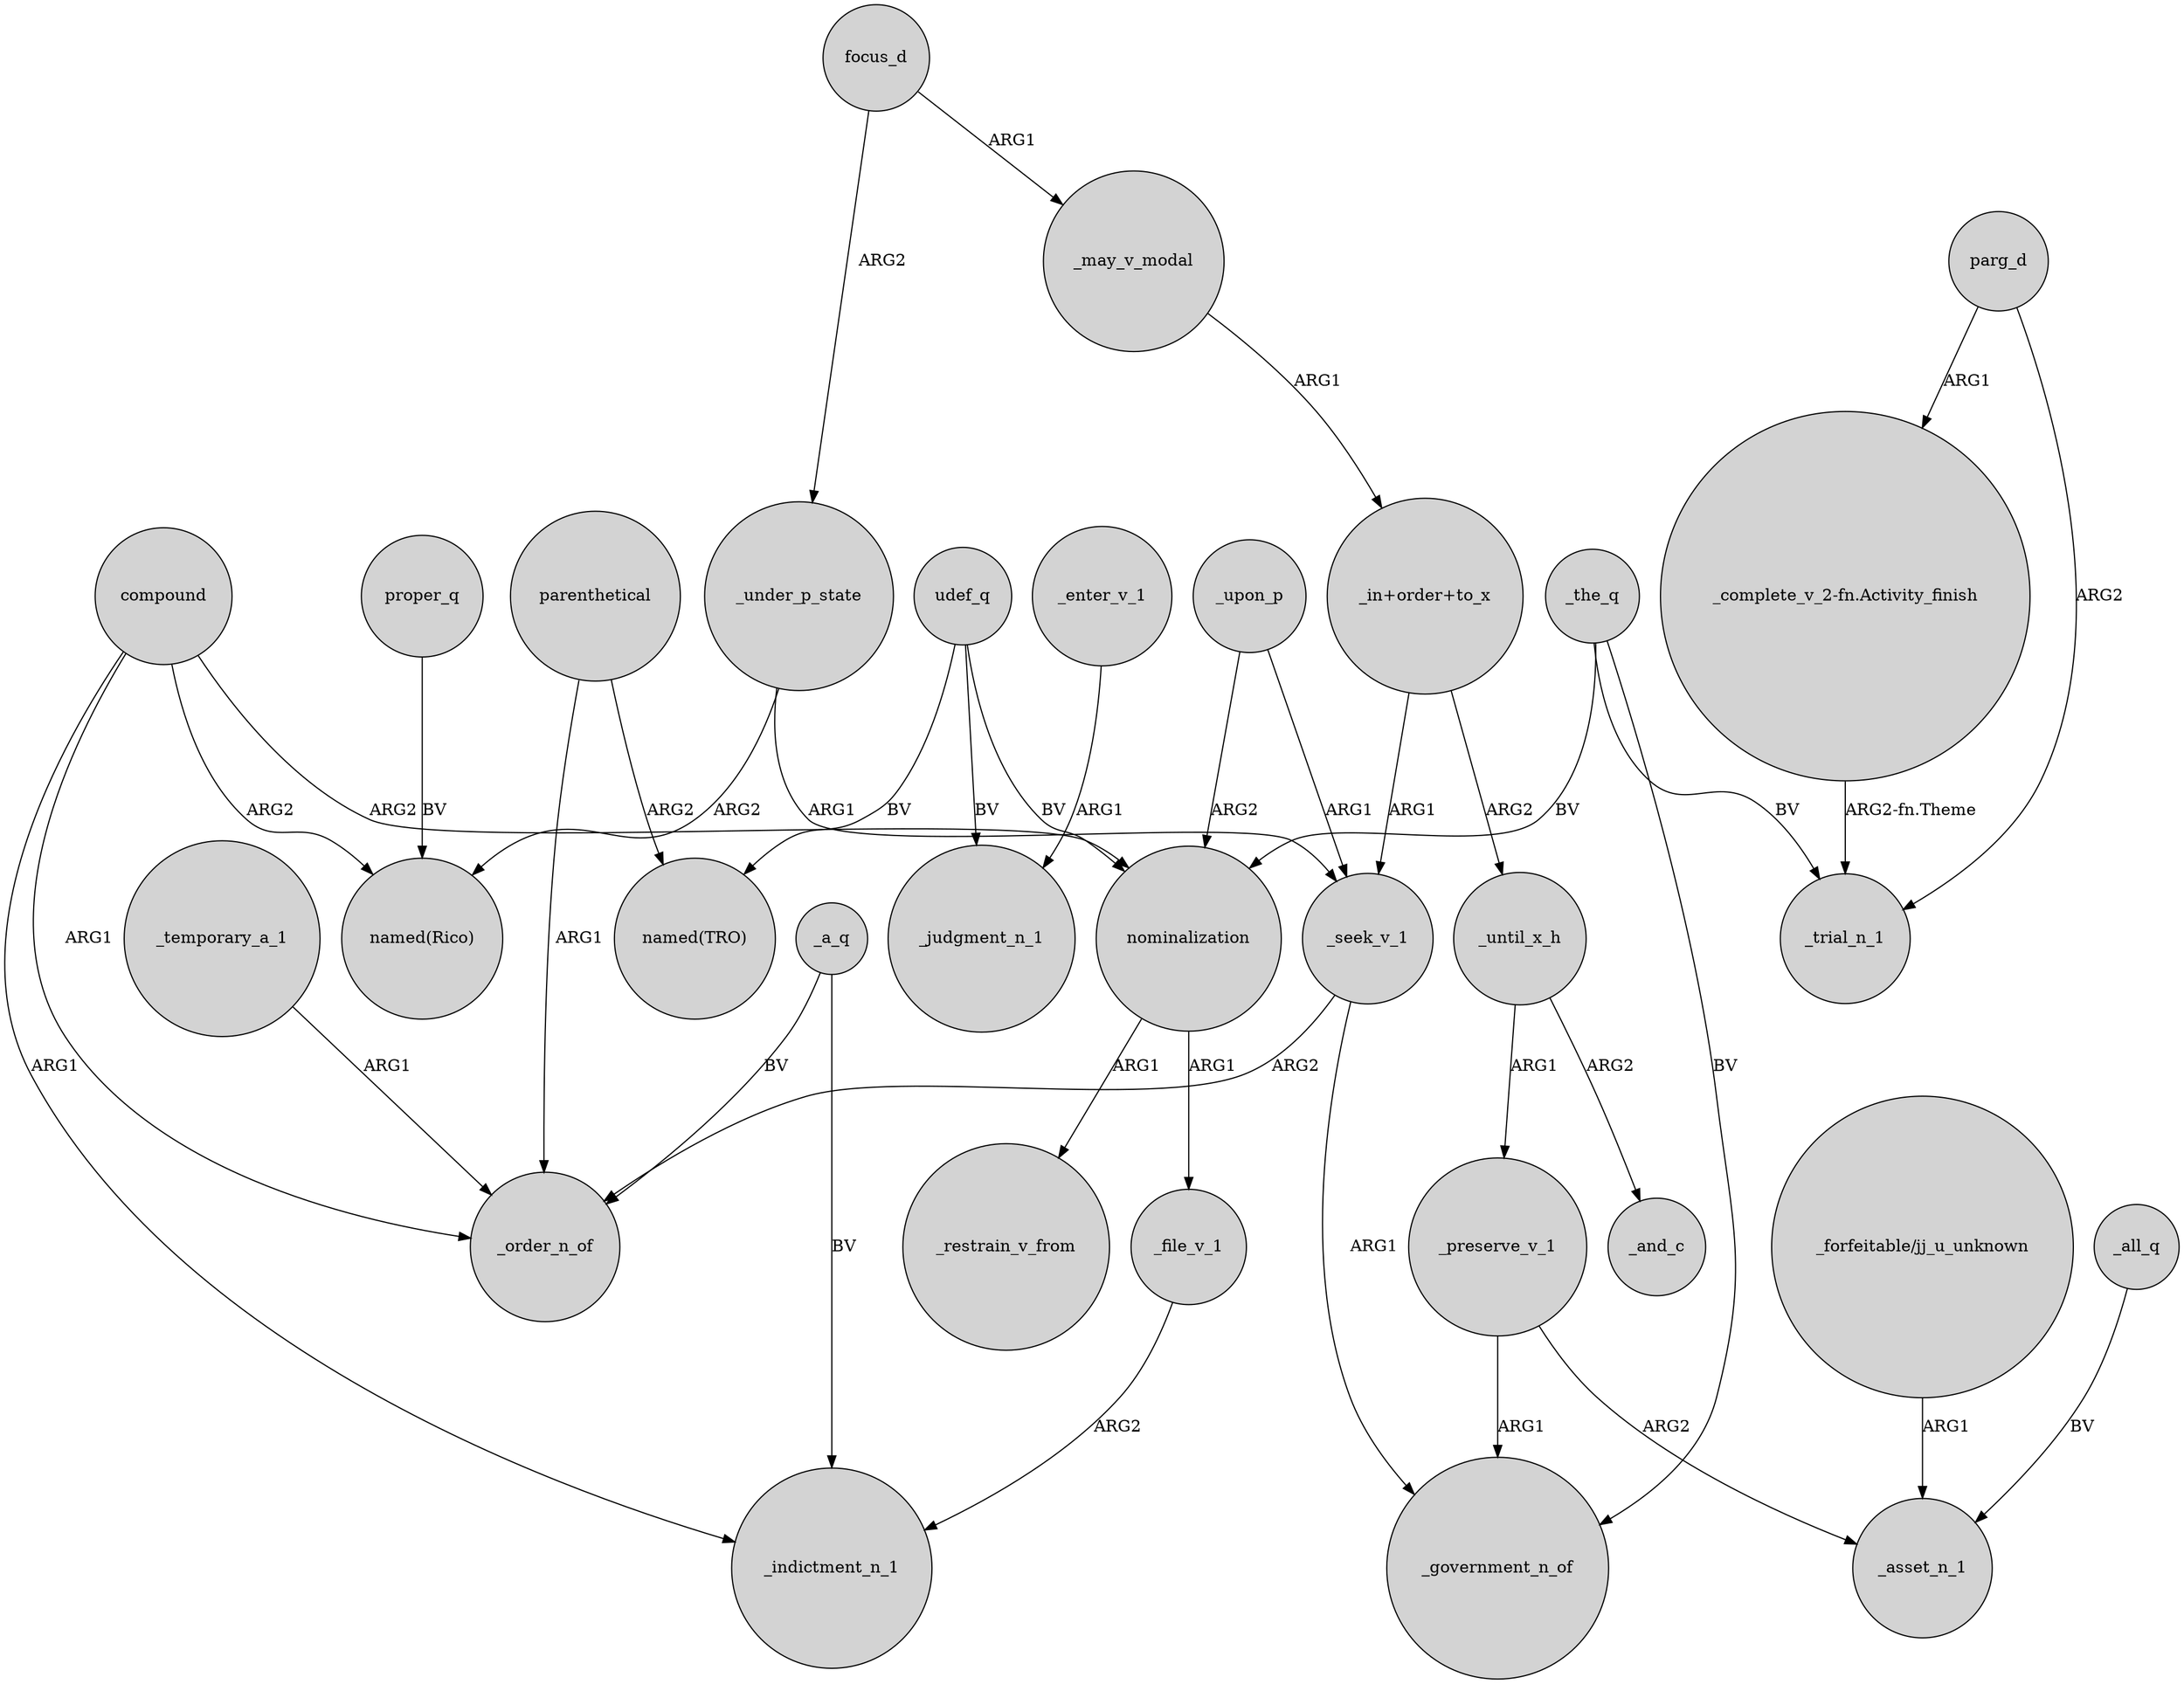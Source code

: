 digraph {
	node [shape=circle style=filled]
	_under_p_state -> _seek_v_1 [label=ARG1]
	_a_q -> _order_n_of [label=BV]
	proper_q -> "named(Rico)" [label=BV]
	_upon_p -> _seek_v_1 [label=ARG1]
	compound -> "named(Rico)" [label=ARG2]
	_temporary_a_1 -> _order_n_of [label=ARG1]
	_until_x_h -> _and_c [label=ARG2]
	udef_q -> _judgment_n_1 [label=BV]
	_the_q -> _trial_n_1 [label=BV]
	parenthetical -> _order_n_of [label=ARG1]
	_until_x_h -> _preserve_v_1 [label=ARG1]
	compound -> nominalization [label=ARG2]
	_may_v_modal -> "_in+order+to_x" [label=ARG1]
	_preserve_v_1 -> _asset_n_1 [label=ARG2]
	focus_d -> _may_v_modal [label=ARG1]
	_under_p_state -> "named(Rico)" [label=ARG2]
	"_forfeitable/jj_u_unknown" -> _asset_n_1 [label=ARG1]
	udef_q -> "named(TRO)" [label=BV]
	parenthetical -> "named(TRO)" [label=ARG2]
	_upon_p -> nominalization [label=ARG2]
	_file_v_1 -> _indictment_n_1 [label=ARG2]
	nominalization -> _file_v_1 [label=ARG1]
	_preserve_v_1 -> _government_n_of [label=ARG1]
	compound -> _order_n_of [label=ARG1]
	_all_q -> _asset_n_1 [label=BV]
	parg_d -> "_complete_v_2-fn.Activity_finish" [label=ARG1]
	udef_q -> nominalization [label=BV]
	"_in+order+to_x" -> _seek_v_1 [label=ARG1]
	compound -> _indictment_n_1 [label=ARG1]
	"_in+order+to_x" -> _until_x_h [label=ARG2]
	_the_q -> _government_n_of [label=BV]
	_seek_v_1 -> _government_n_of [label=ARG1]
	_a_q -> _indictment_n_1 [label=BV]
	_enter_v_1 -> _judgment_n_1 [label=ARG1]
	_seek_v_1 -> _order_n_of [label=ARG2]
	parg_d -> _trial_n_1 [label=ARG2]
	focus_d -> _under_p_state [label=ARG2]
	"_complete_v_2-fn.Activity_finish" -> _trial_n_1 [label="ARG2-fn.Theme"]
	_the_q -> nominalization [label=BV]
	nominalization -> _restrain_v_from [label=ARG1]
}
